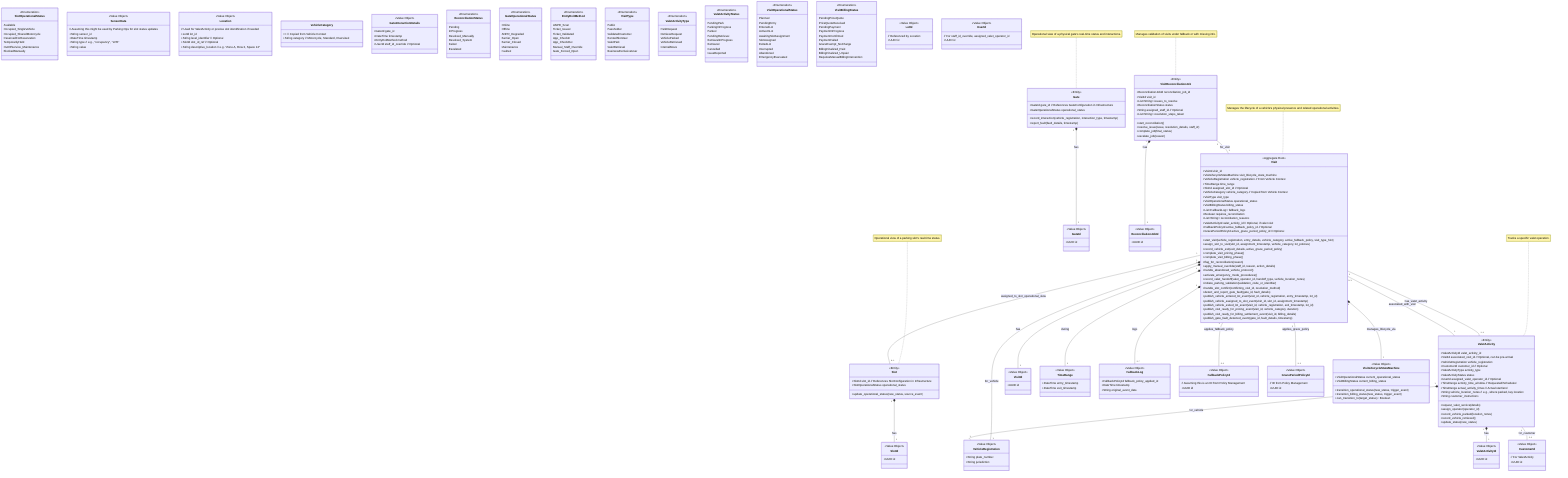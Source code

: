 classDiagram
    class Visit {
        <<Aggregate Root>>
        +VisitId visit_id
        +VisitLifecycleStateMachine visit_lifecycle_state_machine
        +VehicleRegistration vehicle_registration // From Vehicle Context
        +TimeRange time_range
        +SlotId assigned_slot_id // Optional
        +VehicleCategory vehicle_category // Copied from Vehicle Context
        +VisitType visit_type
        +VisitOperationalStatus operational_status
        +VisitBillingStatus billing_status
        +List~FallbackLog~ fallback_logs
        +Boolean requires_reconciliation
        +List~String~ reconciliation_reasons
        +ValetActivityId valet_activity_id // Optional, if valet visit
        +FallbackPolicyId active_fallback_policy_id // Optional
        +GracePeriodPolicyId active_grace_period_policy_id // Optional
        +start_visit(vehicle_registration, entry_details, vehicle_category, active_fallback_policy, visit_type_hint)
        +assign_slot_to_visit(slot_id, assignment_timestamp, vehicle_category, lot_policies)
        +record_vehicle_exit(exit_details, active_grace_period_policy)
        +complete_visit_pricing_phase()
        +complete_visit_billing_phase()
        +flag_for_reconciliation(reason)
        +apply_manual_override(staff_id, reason, action_details)
        +handle_abandoned_vehicle_protocol()
        +activate_emergency_mode_procedures()
        +record_valet_handoff(valet_operator_id, handoff_type, vehicle_location_notes)
        +initiate_parking_validation(validation_code_or_identifier)
        +handle_slot_conflict(conflicting_visit_id, resolution_method)
        +detect_and_report_gate_fault(gate_id, fault_details)
        +publish_vehicle_entered_lot_event(visit_id, vehicle_registration, entry_timestamp, lot_id)
        +publish_vehicle_assigned_to_slot_event(visit_id, slot_id, assignment_timestamp)
        +publish_vehicle_exited_lot_event(visit_id, vehicle_registration, exit_timestamp, lot_id)
        +publish_visit_ready_for_pricing_event(visit_id, vehicle_category, duration)
        +publish_visit_ready_for_billing_settlement_event(visit_id, billing_details)
        +publish_gate_fault_detected_event(gate_id, fault_details, timestamp)
    }

    class Slot {
        <<Entity>>
        +SlotId slot_id // References SlotConfiguration in Infrastructure
        +SlotOperationalStatus operational_status
        +update_operational_status(new_status, source_event)
    }

    class Gate {
        <<Entity>>
        +GateId gate_id // References GateConfiguration in Infrastructure
        +GateOperationalStatus operational_status
        +record_interaction(vehicle_registration, interaction_type, timestamp)
        +report_fault(fault_details, timestamp)
    }

    class VisitReconciliationJob {
        <<Entity>>
        +ReconciliationJobId reconciliation_job_id
        +VisitId visit_id
        +List~String~ issues_to_resolve
        +ReconciliationStatus status
        +String assigned_staff_id // Optional
        +List~String~ resolution_steps_taken
        +start_reconciliation()
        +resolve_issue(issue, resolution_details, staff_id)
        +complete_job(final_status)
        +escalate_job(reason)
    }

    class ValetActivity {
        <<Entity>>
        +ValetActivityId valet_activity_id
        +VisitId associated_visit_id // Optional, can be pre-arrival
        +VehicleRegistration vehicle_registration
        +CustomerId customer_id // Optional
        +ValetActivityType activity_type
        +ValetActivityStatus status
        +UserId assigned_valet_operator_id // Optional
        +TimeRange activity_time_window // Requested/Scheduled
        +TimeRange actual_activity_times // Actual start/end
        +String vehicle_location_notes // e.g., where parked, key location
        +String customer_instructions
        +request_valet_service(details)
        +assign_operator(operator_id)
        +record_vehicle_parked(location_notes)
        +record_vehicle_retrieved()
        +update_status(new_status)
    }

    class VisitId {
        <<Value Object>>
        +UUID id
    }
    class VehicleRegistration {
        <<Value Object>>
        +String plate_number
        +String jurisdiction
    }
    class TimeRange {
        <<Value Object>>
        +DateTime entry_timestamp
        +DateTime exit_timestamp
    }
    class SlotId {
        <<Value Object>>
        +UUID id
    }
    class GateId {
        <<Value Object>>
        +UUID id
    }
    class FallbackLog {
        <<Value Object>>
        +FallbackPolicyId fallback_policy_applied_id
        +DateTime timestamp
        +String original_event_data
    }

    class SlotOperationalStatus {
        <<Enumeration>>
        Available
        Occupied_SingleVehicle
        Occupied_SharedMotorcycle
        ReservedForReservation
        TemporarilyHeld
        OutOfService_Maintenance
        BlockedManually
    }

    class SensorData { // Assuming this might be used by Parking Ops for slot status updates
        <<Value Object>>
        +String sensor_id
        +DateTime timestamp
        +String type // e.g., "occupancy", "LPR"
        +String value
    }

    class Location { // Used for ValetActivity or precise slot identification if needed
        <<Value Object>>
        +LotId lot_id
        +String level_identifier // Optional
        +SlotId slot_id_ref // Optional
        +String descriptive_location // e.g. "Zone A, Row 3, Space 12"
    }

    class VehicleCategory {
        <<Value Object>> // Copied from Vehicle Context
        +String category // Motorcycle, Standard, Oversized
    }

    class GateInteractionDetails {
        <<Value Object>>
        +GateId gate_id
        +DateTime timestamp
        +EntryExitMethod method
        +UserId staff_id_override // Optional
    }

    class ReconciliationStatus {
        <<Enumeration>>
        Pending
        InProgress
        Resolved_Manually
        Resolved_System
        Failed
        Escalated
    }

    class GateOperationalStatus {
        <<Enumeration>>
        Online
        Offline
        ANPR_Degraded
        Barrier_Open
        Barrier_Closed
        Maintenance
        Faulted
    }

    class EntryExitMethod {
        <<Enumeration>>
        ANPR_Scan
        Ticket_Issued
        Ticket_Validated
        App_CheckIn
        App_CheckOut
        Manual_Staff_Override
        Gate_Forced_Open
    }

    class ReconciliationJobId {
        <<Value Object>>
        +UUID id
    }

    class VisitType {
        <<Enumeration>>
        Public
        Passholder
        ValidatedCustomer
        RentedSlotUser
        ValetPark
        ValetRetrieval
        BusinessExclusiveUser
    }

    class ValetActivityId {
        <<Value Object>>
        +UUID id
    }

    class ValetActivityType {
        <<Enumeration>>
        ParkRequest
        RetrieveRequest
        VehicleParked
        VehicleRetrieved
        InternalMove
    }

    class ValetActivityStatus {
        <<Enumeration>>
        PendingPark
        ParkingInProgress
        Parked
        PendingRetrieval
        RetrievalInProgress
        Retrieved
        Cancelled
        IssueReported
    }

    class VisitOperationalStatus {
        <<Enumeration>>
        Planned
        PendingEntry
        EnteredLot
        ActiveInLot
        AwaitingSlotAssignment
        SlotAssigned
        ExitedLot
        Interrupted
        Abandoned
        EmergencyEvacuated
    }

    class VisitBillingStatus {
        <<Enumeration>>
        PendingPriceQuote
        PriceQuoteReceived
        PendingPayment
        PaymentInProgress
        PaymentConfirmed
        PaymentFailed
        GraceExempt_NoCharge
        BillingFinalized_Paid
        BillingFinalized_Unpaid
        RequiresManualBillingIntervention
    }

    class FallbackPolicyId { // Assuming this is an ID from Policy Management
        <<Value Object>>
        +UUID id
    }

    class GracePeriodPolicyId { // ID from Policy Management
        <<Value Object>>
        +UUID id
    }

    class VisitLifecycleStateMachine {
        <<Value Object>>
        +VisitOperationalStatus current_operational_status
        +VisitBillingStatus current_billing_status
        +transition_operational_status(new_status, trigger_event)
        +transition_billing_status(new_status, trigger_event)
        +can_transition_to(target_status) Boolean
    }

    class LotId { // Referenced by Location
        <<Value Object>>
        +UUID id
    }

    class UserId { // For staff_id_override, assigned_valet_operator_id
        <<Value Object>>
        +UUID id
    }

    class CustomerId { // For ValetActivity
        <<Value Object>>
        +UUID id
    }

    Visit "1" *-- "1" VisitId : has
    Visit "1" *-- "1" VisitLifecycleStateMachine : manages_lifecycle_via
    Visit "1" *-- "1" VehicleRegistration : for_vehicle
    Visit "1" *-- "1" TimeRange : during
    Visit "1" -- "0..1" Slot : assigned_to_slot_operational_view
    Visit "1" *-- "0..*" FallbackLog : logs
    Visit "1" -- "0..1" ValetActivity : has_valet_activity
    Visit "1" -- "0..1" FallbackPolicyId : applies_fallback_policy
    Visit "1" -- "0..1" GracePeriodPolicyId : applies_grace_policy

    VisitReconciliationJob "1" *-- "1" ReconciliationJobId : has
    VisitReconciliationJob "1" -- "1" Visit : for_visit

    ValetActivity "1" *-- "1" ValetActivityId : has
    ValetActivity "1" -- "0..1" Visit : associated_with_visit
    ValetActivity "1" *-- "1" VehicleRegistration : for_vehicle
    ValetActivity "1" -- "0..1" CustomerId : for_customer

    Slot "1" *-- "1" SlotId : has
    Gate "1" *-- "1" GateId : has

    note for Visit "Manages the lifecycle of a vehicle's physical presence and related operational activities."
    note for Slot "Operational view of a parking slot's real-time status."
    note for Gate "Operational view of a physical gate's real-time status and interactions."
    note for VisitReconciliationJob "Manages validation of visits under fallback or with missing info."
    note for ValetActivity "Tracks a specific valet operation."